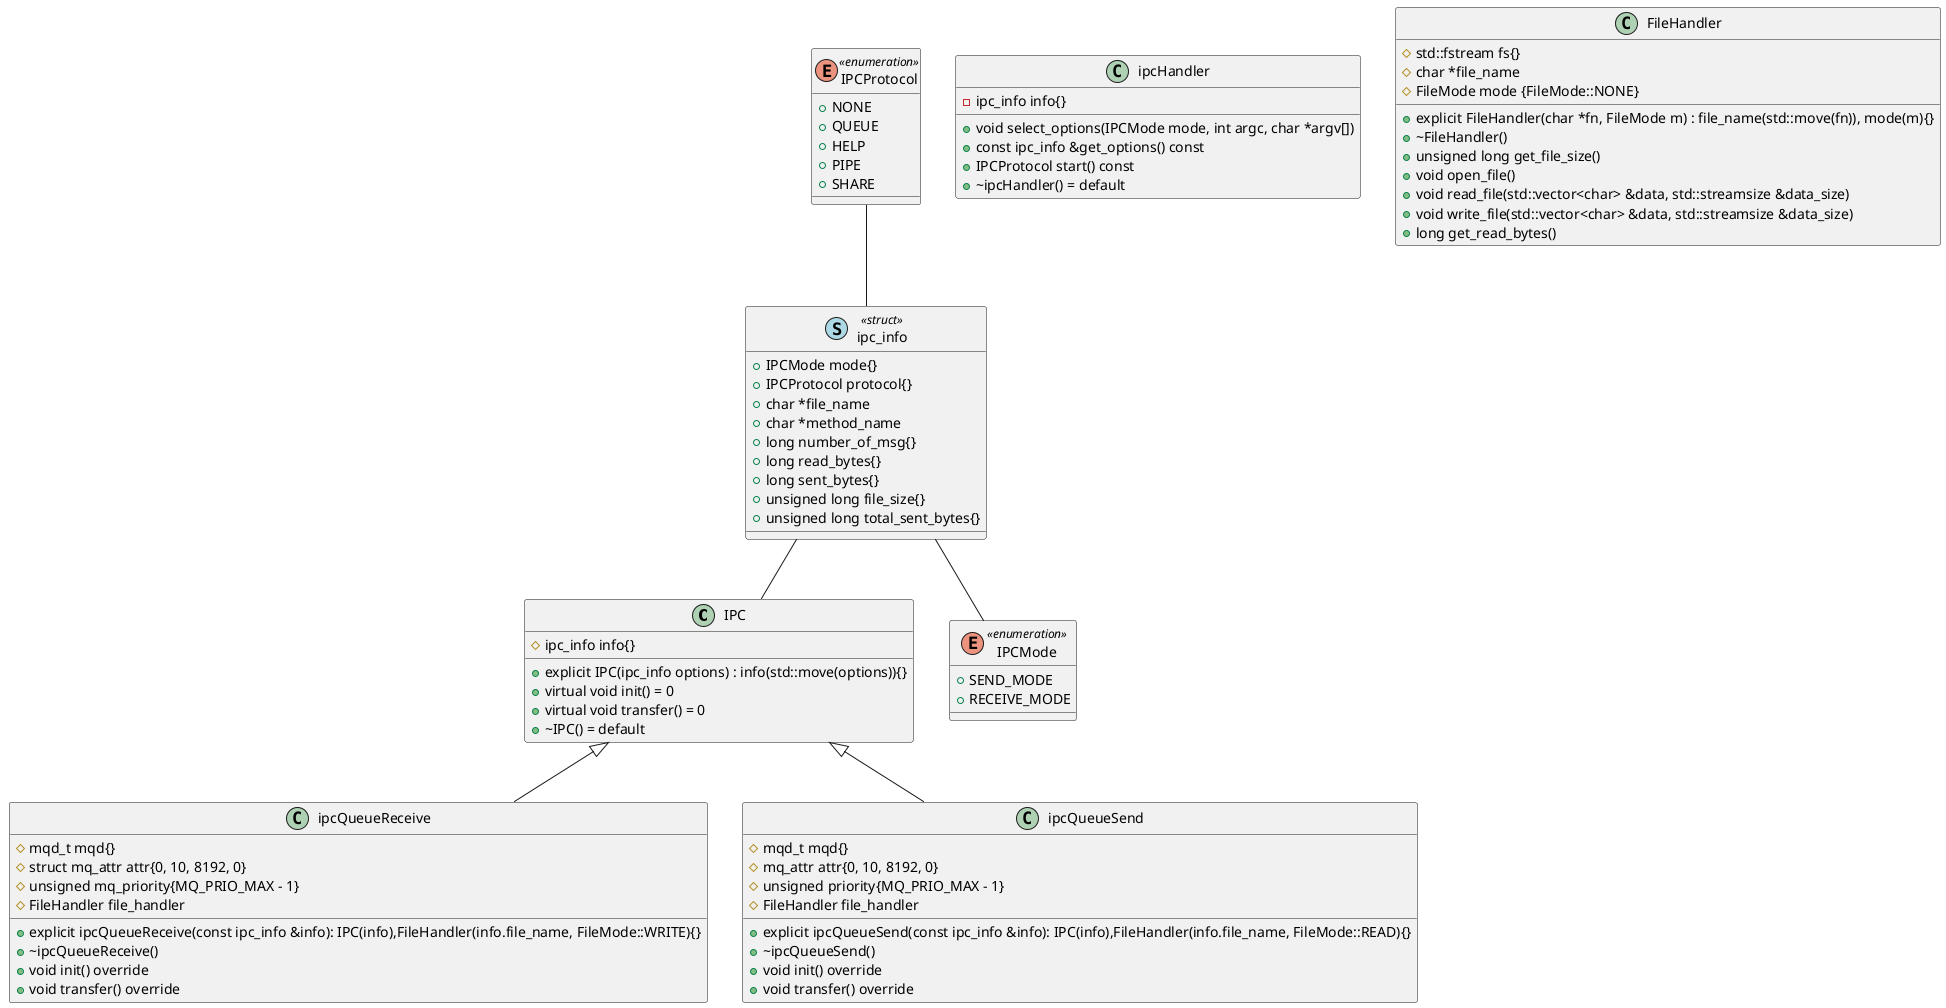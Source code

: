 @startuml
class IPC
{
	# ipc_info info{}
	
	+ explicit IPC(ipc_info options) : info(std::move(options)){}
	+ virtual void init() = 0
	+ virtual void transfer() = 0
    + ~IPC() = default
}

class ipcHandler
{
	- ipc_info info{}

	+ void select_options(IPCMode mode, int argc, char *argv[])
	+ const ipc_info &get_options() const
	+ IPCProtocol start() const
    +  ~ipcHandler() = default
}

class FileHandler
{
	# std::fstream fs{}
	# char *file_name
	# FileMode mode {FileMode::NONE}

	+ explicit FileHandler(char *fn, FileMode m) : file_name(std::move(fn)), mode(m){}
	+ ~FileHandler()
	+ unsigned long get_file_size()
	+ void open_file()
	+ void read_file(std::vector<char> &data, std::streamsize &data_size)
	+ void write_file(std::vector<char> &data, std::streamsize &data_size)
	+ long get_read_bytes()
}

class ipcQueueReceive
{
    # mqd_t mqd{}
    # struct mq_attr attr{0, 10, 8192, 0}
    # unsigned mq_priority{MQ_PRIO_MAX - 1}
	# FileHandler file_handler

	+ explicit ipcQueueReceive(const ipc_info &info): IPC(info),FileHandler(info.file_name, FileMode::WRITE){}
	+ ~ipcQueueReceive()
	+ void init() override
	+ void transfer() override
}

class ipcQueueSend
{
	# mqd_t mqd{}
	# mq_attr attr{0, 10, 8192, 0}
	# unsigned priority{MQ_PRIO_MAX - 1}
	# FileHandler file_handler

	+ explicit ipcQueueSend(const ipc_info &info): IPC(info),FileHandler(info.file_name, FileMode::READ){}
	+ ~ipcQueueSend()
	+ void init() override
	+ void transfer() override
}


enum IPCProtocol<<enumeration>>
{
	+ NONE
	+ QUEUE
	+ HELP
	+ PIPE
    + SHARE
}

enum IPCMode<<enumeration>>
{
	+ SEND_MODE
	+ RECEIVE_MODE
}

class ipc_info << (S,lightblue) struct>>
{
	+ IPCMode mode{}
	+ IPCProtocol protocol{}
	+ char *file_name
	+ char *method_name
}

class ipc_info << (S,lightblue) struct>>
{
	+ long number_of_msg{}
	+ long read_bytes{}
	+ long sent_bytes{}
	+ unsigned long file_size{}
	+ unsigned long total_sent_bytes{}
}




IPC <|-- ipcQueueSend
IPC <|-- ipcQueueReceive

IPCProtocol -- ipc_info
ipc_info -- IPC
ipc_info -- IPCMode

@enduml
